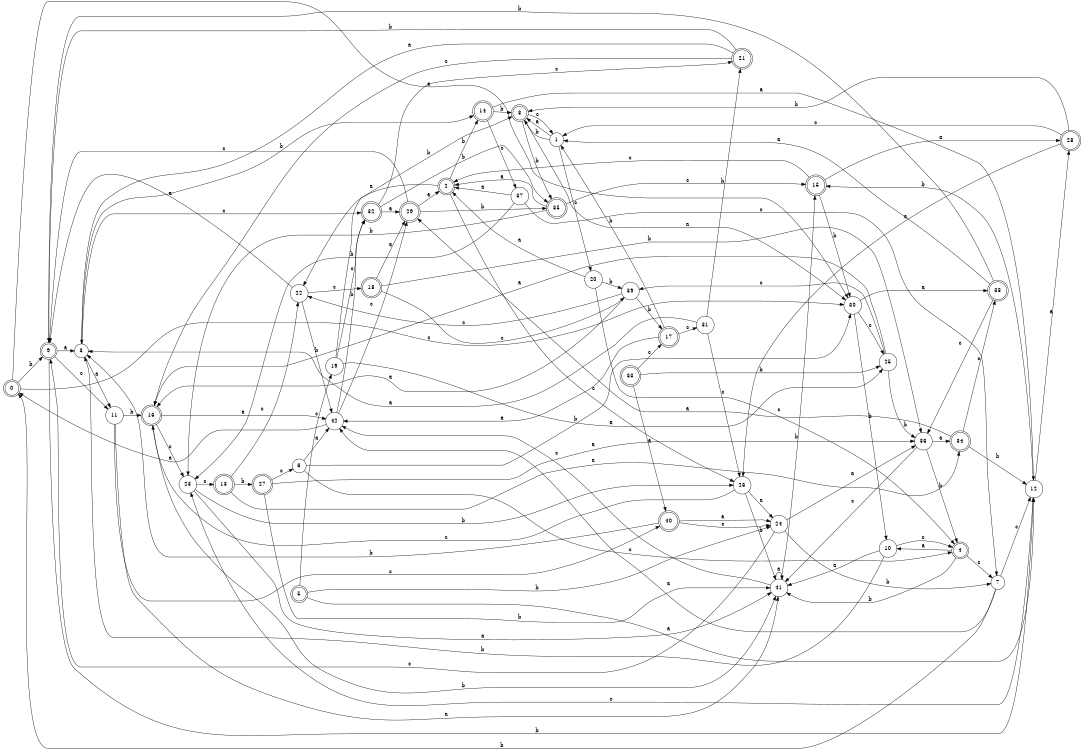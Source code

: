 digraph n35_1 {
__start0 [label="" shape="none"];

rankdir=LR;
size="8,5";

s0 [style="rounded,filled", color="black", fillcolor="white" shape="doublecircle", label="0"];
s1 [style="filled", color="black", fillcolor="white" shape="circle", label="1"];
s2 [style="rounded,filled", color="black", fillcolor="white" shape="doublecircle", label="2"];
s3 [style="filled", color="black", fillcolor="white" shape="circle", label="3"];
s4 [style="rounded,filled", color="black", fillcolor="white" shape="doublecircle", label="4"];
s5 [style="rounded,filled", color="black", fillcolor="white" shape="doublecircle", label="5"];
s6 [style="filled", color="black", fillcolor="white" shape="circle", label="6"];
s7 [style="filled", color="black", fillcolor="white" shape="circle", label="7"];
s8 [style="rounded,filled", color="black", fillcolor="white" shape="doublecircle", label="8"];
s9 [style="rounded,filled", color="black", fillcolor="white" shape="doublecircle", label="9"];
s10 [style="filled", color="black", fillcolor="white" shape="circle", label="10"];
s11 [style="filled", color="black", fillcolor="white" shape="circle", label="11"];
s12 [style="filled", color="black", fillcolor="white" shape="circle", label="12"];
s13 [style="rounded,filled", color="black", fillcolor="white" shape="doublecircle", label="13"];
s14 [style="rounded,filled", color="black", fillcolor="white" shape="doublecircle", label="14"];
s15 [style="rounded,filled", color="black", fillcolor="white" shape="doublecircle", label="15"];
s16 [style="rounded,filled", color="black", fillcolor="white" shape="doublecircle", label="16"];
s17 [style="rounded,filled", color="black", fillcolor="white" shape="doublecircle", label="17"];
s18 [style="rounded,filled", color="black", fillcolor="white" shape="doublecircle", label="18"];
s19 [style="filled", color="black", fillcolor="white" shape="circle", label="19"];
s20 [style="filled", color="black", fillcolor="white" shape="circle", label="20"];
s21 [style="rounded,filled", color="black", fillcolor="white" shape="doublecircle", label="21"];
s22 [style="filled", color="black", fillcolor="white" shape="circle", label="22"];
s23 [style="filled", color="black", fillcolor="white" shape="circle", label="23"];
s24 [style="filled", color="black", fillcolor="white" shape="circle", label="24"];
s25 [style="filled", color="black", fillcolor="white" shape="circle", label="25"];
s26 [style="filled", color="black", fillcolor="white" shape="circle", label="26"];
s27 [style="rounded,filled", color="black", fillcolor="white" shape="doublecircle", label="27"];
s28 [style="rounded,filled", color="black", fillcolor="white" shape="doublecircle", label="28"];
s29 [style="rounded,filled", color="black", fillcolor="white" shape="doublecircle", label="29"];
s30 [style="filled", color="black", fillcolor="white" shape="circle", label="30"];
s31 [style="filled", color="black", fillcolor="white" shape="circle", label="31"];
s32 [style="rounded,filled", color="black", fillcolor="white" shape="doublecircle", label="32"];
s33 [style="rounded,filled", color="black", fillcolor="white" shape="doublecircle", label="33"];
s34 [style="rounded,filled", color="black", fillcolor="white" shape="doublecircle", label="34"];
s35 [style="rounded,filled", color="black", fillcolor="white" shape="doublecircle", label="35"];
s36 [style="filled", color="black", fillcolor="white" shape="circle", label="36"];
s37 [style="filled", color="black", fillcolor="white" shape="circle", label="37"];
s38 [style="rounded,filled", color="black", fillcolor="white" shape="doublecircle", label="38"];
s39 [style="filled", color="black", fillcolor="white" shape="circle", label="39"];
s40 [style="rounded,filled", color="black", fillcolor="white" shape="doublecircle", label="40"];
s41 [style="filled", color="black", fillcolor="white" shape="circle", label="41"];
s42 [style="filled", color="black", fillcolor="white" shape="circle", label="42"];
s0 -> s30 [label="a"];
s0 -> s9 [label="b"];
s0 -> s30 [label="c"];
s1 -> s8 [label="a"];
s1 -> s8 [label="b"];
s1 -> s20 [label="c"];
s2 -> s22 [label="a"];
s2 -> s14 [label="b"];
s2 -> s26 [label="c"];
s3 -> s11 [label="a"];
s3 -> s14 [label="b"];
s3 -> s32 [label="c"];
s4 -> s10 [label="a"];
s4 -> s41 [label="b"];
s4 -> s7 [label="c"];
s5 -> s12 [label="a"];
s5 -> s24 [label="b"];
s5 -> s19 [label="c"];
s6 -> s42 [label="a"];
s6 -> s30 [label="b"];
s6 -> s4 [label="c"];
s7 -> s42 [label="a"];
s7 -> s0 [label="b"];
s7 -> s12 [label="c"];
s8 -> s30 [label="a"];
s8 -> s35 [label="b"];
s8 -> s1 [label="c"];
s9 -> s3 [label="a"];
s9 -> s12 [label="b"];
s9 -> s11 [label="c"];
s10 -> s41 [label="a"];
s10 -> s3 [label="b"];
s10 -> s4 [label="c"];
s11 -> s41 [label="a"];
s11 -> s16 [label="b"];
s11 -> s40 [label="c"];
s12 -> s28 [label="a"];
s12 -> s15 [label="b"];
s12 -> s23 [label="c"];
s13 -> s34 [label="a"];
s13 -> s27 [label="b"];
s13 -> s22 [label="c"];
s14 -> s12 [label="a"];
s14 -> s8 [label="b"];
s14 -> s37 [label="c"];
s15 -> s28 [label="a"];
s15 -> s30 [label="b"];
s15 -> s2 [label="c"];
s16 -> s42 [label="a"];
s16 -> s41 [label="b"];
s16 -> s23 [label="c"];
s17 -> s42 [label="a"];
s17 -> s1 [label="b"];
s17 -> s31 [label="c"];
s18 -> s29 [label="a"];
s18 -> s36 [label="b"];
s18 -> s39 [label="c"];
s19 -> s25 [label="a"];
s19 -> s8 [label="b"];
s19 -> s32 [label="c"];
s20 -> s2 [label="a"];
s20 -> s39 [label="b"];
s20 -> s4 [label="c"];
s21 -> s3 [label="a"];
s21 -> s9 [label="b"];
s21 -> s16 [label="c"];
s22 -> s9 [label="a"];
s22 -> s42 [label="b"];
s22 -> s18 [label="c"];
s23 -> s41 [label="a"];
s23 -> s26 [label="b"];
s23 -> s13 [label="c"];
s24 -> s36 [label="a"];
s24 -> s7 [label="b"];
s24 -> s9 [label="c"];
s25 -> s16 [label="a"];
s25 -> s36 [label="b"];
s25 -> s39 [label="c"];
s26 -> s24 [label="a"];
s26 -> s41 [label="b"];
s26 -> s16 [label="c"];
s27 -> s36 [label="a"];
s27 -> s41 [label="b"];
s27 -> s6 [label="c"];
s28 -> s26 [label="a"];
s28 -> s8 [label="b"];
s28 -> s1 [label="c"];
s29 -> s2 [label="a"];
s29 -> s35 [label="b"];
s29 -> s9 [label="c"];
s30 -> s38 [label="a"];
s30 -> s10 [label="b"];
s30 -> s25 [label="c"];
s31 -> s3 [label="a"];
s31 -> s21 [label="b"];
s31 -> s26 [label="c"];
s32 -> s29 [label="a"];
s32 -> s35 [label="b"];
s32 -> s21 [label="c"];
s33 -> s40 [label="a"];
s33 -> s25 [label="b"];
s33 -> s17 [label="c"];
s34 -> s29 [label="a"];
s34 -> s12 [label="b"];
s34 -> s38 [label="c"];
s35 -> s2 [label="a"];
s35 -> s23 [label="b"];
s35 -> s15 [label="c"];
s36 -> s34 [label="a"];
s36 -> s4 [label="b"];
s36 -> s41 [label="c"];
s37 -> s2 [label="a"];
s37 -> s23 [label="b"];
s37 -> s7 [label="c"];
s38 -> s1 [label="a"];
s38 -> s9 [label="b"];
s38 -> s36 [label="c"];
s39 -> s16 [label="a"];
s39 -> s17 [label="b"];
s39 -> s22 [label="c"];
s40 -> s24 [label="a"];
s40 -> s3 [label="b"];
s40 -> s24 [label="c"];
s41 -> s41 [label="a"];
s41 -> s15 [label="b"];
s41 -> s42 [label="c"];
s42 -> s0 [label="a"];
s42 -> s32 [label="b"];
s42 -> s29 [label="c"];

}